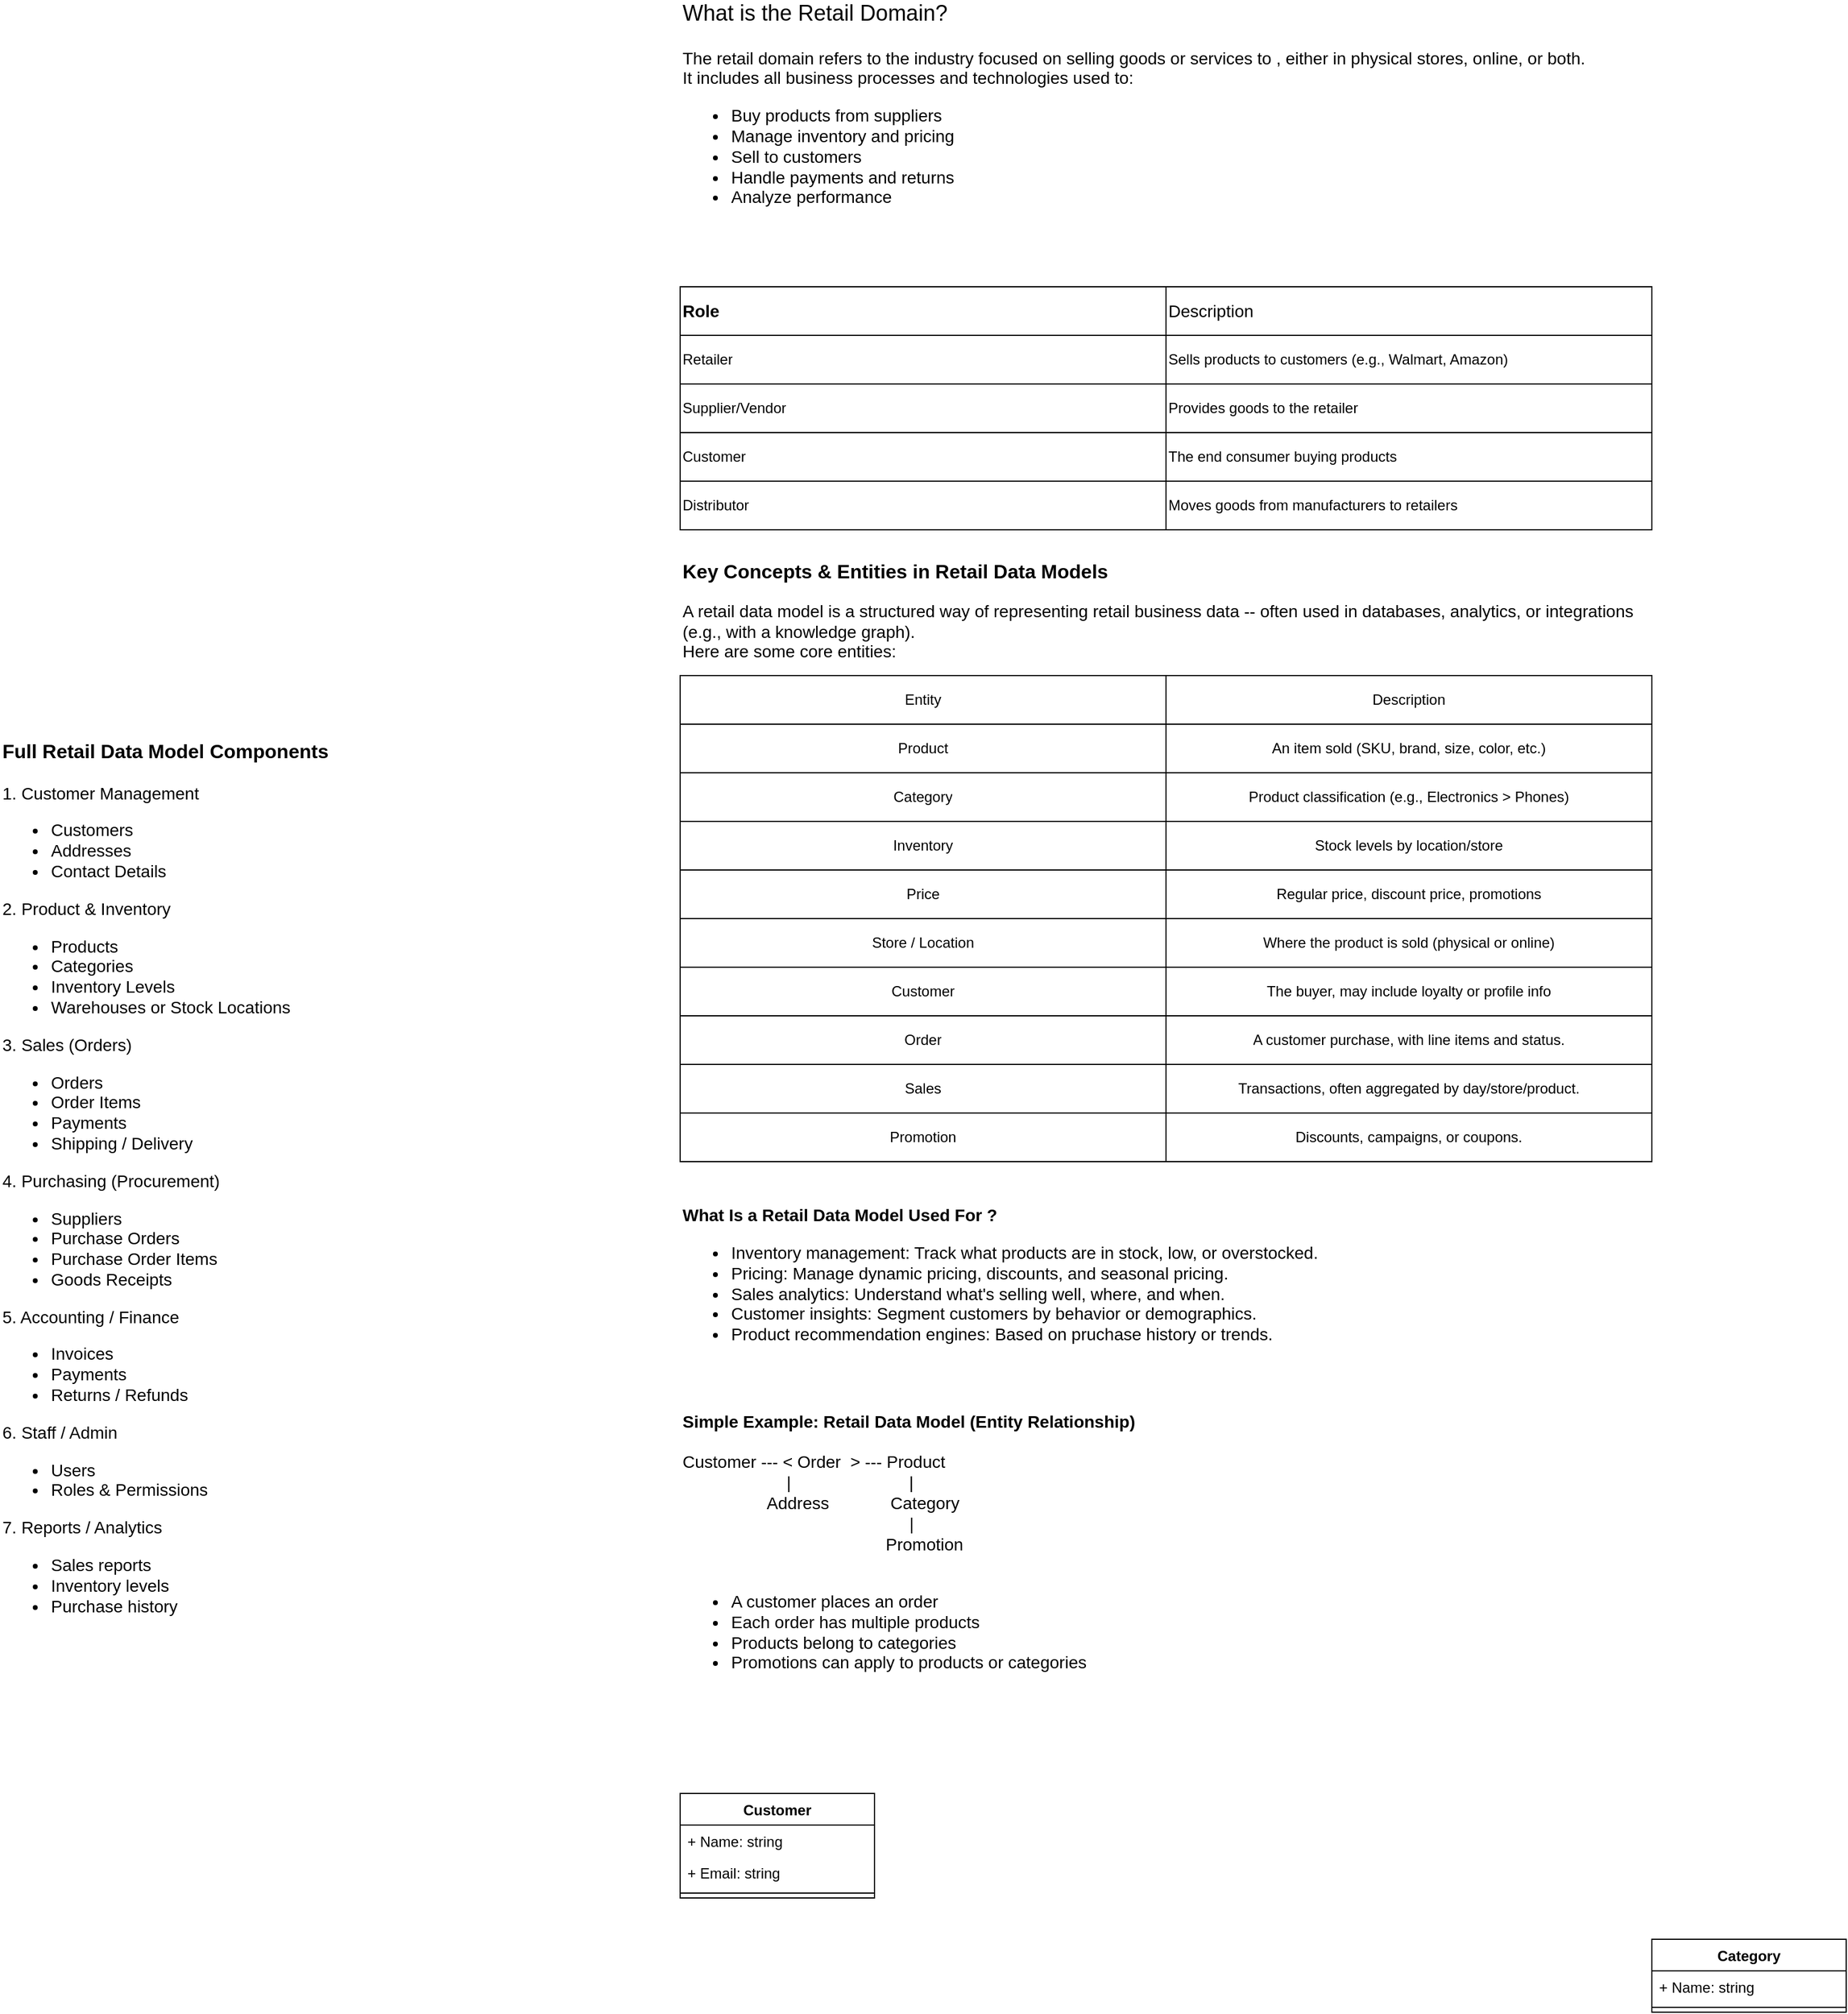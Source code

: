 <mxfile version="28.1.0">
  <diagram name="Page-1" id="uO3HSjiqAgcCygR0lLoJ">
    <mxGraphModel dx="2116" dy="844" grid="1" gridSize="10" guides="1" tooltips="1" connect="1" arrows="1" fold="1" page="1" pageScale="1" pageWidth="850" pageHeight="1100" math="0" shadow="0">
      <root>
        <mxCell id="0" />
        <mxCell id="1" parent="0" />
        <mxCell id="WBCkLrRlEnQxEytkG0Gb-1" value="&lt;div&gt;&lt;font style=&quot;font-size: 18px;&quot;&gt;What is the Retail Domain?&lt;/font&gt;&lt;br&gt;&lt;br&gt;&lt;/div&gt;&lt;div&gt;The retail domain refers to the industry focused on selling goods or services to , either in physical stores, online, or both.&lt;/div&gt;&lt;div&gt;It includes all business processes and technologies used to:&lt;/div&gt;&lt;div&gt;&lt;ul&gt;&lt;li&gt;Buy products from suppliers&lt;/li&gt;&lt;li&gt;Manage inventory and pricing &lt;br&gt;&lt;/li&gt;&lt;li&gt;Sell to customers&lt;/li&gt;&lt;li&gt;Handle payments and returns&lt;/li&gt;&lt;li&gt;Analyze performance&lt;/li&gt;&lt;/ul&gt;&lt;div&gt;&lt;br&gt;&lt;/div&gt;&lt;/div&gt;" style="text;html=1;align=left;verticalAlign=middle;whiteSpace=wrap;rounded=0;fontSize=14;" parent="1" vertex="1">
          <mxGeometry x="40" y="50" width="800" height="190" as="geometry" />
        </mxCell>
        <mxCell id="WBCkLrRlEnQxEytkG0Gb-2" value="" style="shape=table;startSize=0;container=1;collapsible=0;childLayout=tableLayout;" parent="1" vertex="1">
          <mxGeometry x="40" y="280" width="800" height="200" as="geometry" />
        </mxCell>
        <mxCell id="WBCkLrRlEnQxEytkG0Gb-3" value="" style="shape=tableRow;horizontal=0;startSize=0;swimlaneHead=0;swimlaneBody=0;strokeColor=inherit;top=0;left=0;bottom=0;right=0;collapsible=0;dropTarget=0;fillColor=none;points=[[0,0.5],[1,0.5]];portConstraint=eastwest;" parent="WBCkLrRlEnQxEytkG0Gb-2" vertex="1">
          <mxGeometry width="800" height="40" as="geometry" />
        </mxCell>
        <mxCell id="WBCkLrRlEnQxEytkG0Gb-4" value="&lt;div align=&quot;left&quot;&gt;&lt;font style=&quot;font-size: 14px;&quot;&gt;&lt;b&gt;Role&lt;/b&gt;&lt;/font&gt;&lt;/div&gt;" style="shape=partialRectangle;html=1;whiteSpace=wrap;connectable=0;strokeColor=inherit;overflow=hidden;fillColor=none;top=0;left=0;bottom=0;right=0;pointerEvents=1;align=left;" parent="WBCkLrRlEnQxEytkG0Gb-3" vertex="1">
          <mxGeometry width="400" height="40" as="geometry">
            <mxRectangle width="400" height="40" as="alternateBounds" />
          </mxGeometry>
        </mxCell>
        <mxCell id="WBCkLrRlEnQxEytkG0Gb-5" value="&lt;div align=&quot;left&quot;&gt;&lt;font style=&quot;font-size: 14px;&quot;&gt;Description&lt;/font&gt;&lt;/div&gt;" style="shape=partialRectangle;html=1;whiteSpace=wrap;connectable=0;strokeColor=inherit;overflow=hidden;fillColor=none;top=0;left=0;bottom=0;right=0;pointerEvents=1;align=left;" parent="WBCkLrRlEnQxEytkG0Gb-3" vertex="1">
          <mxGeometry x="400" width="400" height="40" as="geometry">
            <mxRectangle width="400" height="40" as="alternateBounds" />
          </mxGeometry>
        </mxCell>
        <mxCell id="WBCkLrRlEnQxEytkG0Gb-6" value="" style="shape=tableRow;horizontal=0;startSize=0;swimlaneHead=0;swimlaneBody=0;strokeColor=inherit;top=0;left=0;bottom=0;right=0;collapsible=0;dropTarget=0;fillColor=none;points=[[0,0.5],[1,0.5]];portConstraint=eastwest;" parent="WBCkLrRlEnQxEytkG0Gb-2" vertex="1">
          <mxGeometry y="40" width="800" height="40" as="geometry" />
        </mxCell>
        <mxCell id="WBCkLrRlEnQxEytkG0Gb-7" value="Retailer" style="shape=partialRectangle;html=1;whiteSpace=wrap;connectable=0;strokeColor=inherit;overflow=hidden;fillColor=none;top=0;left=0;bottom=0;right=0;pointerEvents=1;align=left;" parent="WBCkLrRlEnQxEytkG0Gb-6" vertex="1">
          <mxGeometry width="400" height="40" as="geometry">
            <mxRectangle width="400" height="40" as="alternateBounds" />
          </mxGeometry>
        </mxCell>
        <mxCell id="WBCkLrRlEnQxEytkG0Gb-8" value="Sells products to customers (e.g., Walmart, Amazon)" style="shape=partialRectangle;html=1;whiteSpace=wrap;connectable=0;strokeColor=inherit;overflow=hidden;fillColor=none;top=0;left=0;bottom=0;right=0;pointerEvents=1;align=left;" parent="WBCkLrRlEnQxEytkG0Gb-6" vertex="1">
          <mxGeometry x="400" width="400" height="40" as="geometry">
            <mxRectangle width="400" height="40" as="alternateBounds" />
          </mxGeometry>
        </mxCell>
        <mxCell id="WBCkLrRlEnQxEytkG0Gb-9" value="" style="shape=tableRow;horizontal=0;startSize=0;swimlaneHead=0;swimlaneBody=0;strokeColor=inherit;top=0;left=0;bottom=0;right=0;collapsible=0;dropTarget=0;fillColor=none;points=[[0,0.5],[1,0.5]];portConstraint=eastwest;" parent="WBCkLrRlEnQxEytkG0Gb-2" vertex="1">
          <mxGeometry y="80" width="800" height="40" as="geometry" />
        </mxCell>
        <mxCell id="WBCkLrRlEnQxEytkG0Gb-10" value="Supplier/Vendor" style="shape=partialRectangle;html=1;whiteSpace=wrap;connectable=0;strokeColor=inherit;overflow=hidden;fillColor=none;top=0;left=0;bottom=0;right=0;pointerEvents=1;align=left;" parent="WBCkLrRlEnQxEytkG0Gb-9" vertex="1">
          <mxGeometry width="400" height="40" as="geometry">
            <mxRectangle width="400" height="40" as="alternateBounds" />
          </mxGeometry>
        </mxCell>
        <mxCell id="WBCkLrRlEnQxEytkG0Gb-11" value="Provides goods to the retailer" style="shape=partialRectangle;html=1;whiteSpace=wrap;connectable=0;strokeColor=inherit;overflow=hidden;fillColor=none;top=0;left=0;bottom=0;right=0;pointerEvents=1;align=left;" parent="WBCkLrRlEnQxEytkG0Gb-9" vertex="1">
          <mxGeometry x="400" width="400" height="40" as="geometry">
            <mxRectangle width="400" height="40" as="alternateBounds" />
          </mxGeometry>
        </mxCell>
        <mxCell id="WBCkLrRlEnQxEytkG0Gb-12" value="" style="shape=tableRow;horizontal=0;startSize=0;swimlaneHead=0;swimlaneBody=0;strokeColor=inherit;top=0;left=0;bottom=0;right=0;collapsible=0;dropTarget=0;fillColor=none;points=[[0,0.5],[1,0.5]];portConstraint=eastwest;" parent="WBCkLrRlEnQxEytkG0Gb-2" vertex="1">
          <mxGeometry y="120" width="800" height="40" as="geometry" />
        </mxCell>
        <mxCell id="WBCkLrRlEnQxEytkG0Gb-13" value="Customer" style="shape=partialRectangle;html=1;whiteSpace=wrap;connectable=0;strokeColor=inherit;overflow=hidden;fillColor=none;top=0;left=0;bottom=0;right=0;pointerEvents=1;align=left;" parent="WBCkLrRlEnQxEytkG0Gb-12" vertex="1">
          <mxGeometry width="400" height="40" as="geometry">
            <mxRectangle width="400" height="40" as="alternateBounds" />
          </mxGeometry>
        </mxCell>
        <mxCell id="WBCkLrRlEnQxEytkG0Gb-14" value="The end consumer buying products" style="shape=partialRectangle;html=1;whiteSpace=wrap;connectable=0;strokeColor=inherit;overflow=hidden;fillColor=none;top=0;left=0;bottom=0;right=0;pointerEvents=1;align=left;" parent="WBCkLrRlEnQxEytkG0Gb-12" vertex="1">
          <mxGeometry x="400" width="400" height="40" as="geometry">
            <mxRectangle width="400" height="40" as="alternateBounds" />
          </mxGeometry>
        </mxCell>
        <mxCell id="WBCkLrRlEnQxEytkG0Gb-15" value="" style="shape=tableRow;horizontal=0;startSize=0;swimlaneHead=0;swimlaneBody=0;strokeColor=inherit;top=0;left=0;bottom=0;right=0;collapsible=0;dropTarget=0;fillColor=none;points=[[0,0.5],[1,0.5]];portConstraint=eastwest;" parent="WBCkLrRlEnQxEytkG0Gb-2" vertex="1">
          <mxGeometry y="160" width="800" height="40" as="geometry" />
        </mxCell>
        <mxCell id="WBCkLrRlEnQxEytkG0Gb-16" value="Distributor" style="shape=partialRectangle;html=1;whiteSpace=wrap;connectable=0;strokeColor=inherit;overflow=hidden;fillColor=none;top=0;left=0;bottom=0;right=0;pointerEvents=1;align=left;" parent="WBCkLrRlEnQxEytkG0Gb-15" vertex="1">
          <mxGeometry width="400" height="40" as="geometry">
            <mxRectangle width="400" height="40" as="alternateBounds" />
          </mxGeometry>
        </mxCell>
        <mxCell id="WBCkLrRlEnQxEytkG0Gb-17" value="Moves goods from manufacturers to retailers" style="shape=partialRectangle;html=1;whiteSpace=wrap;connectable=0;strokeColor=inherit;overflow=hidden;fillColor=none;top=0;left=0;bottom=0;right=0;pointerEvents=1;align=left;" parent="WBCkLrRlEnQxEytkG0Gb-15" vertex="1">
          <mxGeometry x="400" width="400" height="40" as="geometry">
            <mxRectangle width="400" height="40" as="alternateBounds" />
          </mxGeometry>
        </mxCell>
        <mxCell id="WBCkLrRlEnQxEytkG0Gb-19" value="&lt;div align=&quot;left&quot;&gt;&lt;b&gt;&lt;font style=&quot;font-size: 16px;&quot;&gt;Key Concepts &amp;amp; Entities in Retail Data Models&lt;/font&gt;&lt;br&gt;&lt;br&gt;&lt;/b&gt;&lt;/div&gt;&lt;div align=&quot;left&quot;&gt;&lt;font style=&quot;font-size: 14px;&quot;&gt;A retail data model is a structured way of representing retail business data -- often used in databases, analytics, or integrations (e.g., with a knowledge graph).&lt;/font&gt;&lt;/div&gt;&lt;div align=&quot;left&quot;&gt;&lt;font style=&quot;font-size: 14px;&quot;&gt;Here are some core entities:&lt;/font&gt;&lt;/div&gt;&lt;div align=&quot;left&quot;&gt;&lt;font style=&quot;font-size: 14px;&quot;&gt;&lt;br&gt;&lt;/font&gt;&lt;/div&gt;" style="text;html=1;align=left;verticalAlign=middle;whiteSpace=wrap;rounded=0;" parent="1" vertex="1">
          <mxGeometry x="40" y="500" width="800" height="110" as="geometry" />
        </mxCell>
        <mxCell id="WBCkLrRlEnQxEytkG0Gb-20" value="" style="shape=table;startSize=0;container=1;collapsible=0;childLayout=tableLayout;" parent="1" vertex="1">
          <mxGeometry x="40" y="600" width="800" height="400" as="geometry" />
        </mxCell>
        <mxCell id="WBCkLrRlEnQxEytkG0Gb-21" value="" style="shape=tableRow;horizontal=0;startSize=0;swimlaneHead=0;swimlaneBody=0;strokeColor=inherit;top=0;left=0;bottom=0;right=0;collapsible=0;dropTarget=0;fillColor=none;points=[[0,0.5],[1,0.5]];portConstraint=eastwest;" parent="WBCkLrRlEnQxEytkG0Gb-20" vertex="1">
          <mxGeometry width="800" height="40" as="geometry" />
        </mxCell>
        <mxCell id="WBCkLrRlEnQxEytkG0Gb-22" value="Entity" style="shape=partialRectangle;html=1;whiteSpace=wrap;connectable=0;strokeColor=inherit;overflow=hidden;fillColor=none;top=0;left=0;bottom=0;right=0;pointerEvents=1;" parent="WBCkLrRlEnQxEytkG0Gb-21" vertex="1">
          <mxGeometry width="400" height="40" as="geometry">
            <mxRectangle width="400" height="40" as="alternateBounds" />
          </mxGeometry>
        </mxCell>
        <mxCell id="WBCkLrRlEnQxEytkG0Gb-23" value="Description" style="shape=partialRectangle;html=1;whiteSpace=wrap;connectable=0;strokeColor=inherit;overflow=hidden;fillColor=none;top=0;left=0;bottom=0;right=0;pointerEvents=1;" parent="WBCkLrRlEnQxEytkG0Gb-21" vertex="1">
          <mxGeometry x="400" width="400" height="40" as="geometry">
            <mxRectangle width="400" height="40" as="alternateBounds" />
          </mxGeometry>
        </mxCell>
        <mxCell id="WBCkLrRlEnQxEytkG0Gb-24" value="" style="shape=tableRow;horizontal=0;startSize=0;swimlaneHead=0;swimlaneBody=0;strokeColor=inherit;top=0;left=0;bottom=0;right=0;collapsible=0;dropTarget=0;fillColor=none;points=[[0,0.5],[1,0.5]];portConstraint=eastwest;" parent="WBCkLrRlEnQxEytkG0Gb-20" vertex="1">
          <mxGeometry y="40" width="800" height="40" as="geometry" />
        </mxCell>
        <mxCell id="WBCkLrRlEnQxEytkG0Gb-25" value="Product" style="shape=partialRectangle;html=1;whiteSpace=wrap;connectable=0;strokeColor=inherit;overflow=hidden;fillColor=none;top=0;left=0;bottom=0;right=0;pointerEvents=1;" parent="WBCkLrRlEnQxEytkG0Gb-24" vertex="1">
          <mxGeometry width="400" height="40" as="geometry">
            <mxRectangle width="400" height="40" as="alternateBounds" />
          </mxGeometry>
        </mxCell>
        <mxCell id="WBCkLrRlEnQxEytkG0Gb-26" value="An item sold (SKU, brand, size, color, etc.)" style="shape=partialRectangle;html=1;whiteSpace=wrap;connectable=0;strokeColor=inherit;overflow=hidden;fillColor=none;top=0;left=0;bottom=0;right=0;pointerEvents=1;" parent="WBCkLrRlEnQxEytkG0Gb-24" vertex="1">
          <mxGeometry x="400" width="400" height="40" as="geometry">
            <mxRectangle width="400" height="40" as="alternateBounds" />
          </mxGeometry>
        </mxCell>
        <mxCell id="WBCkLrRlEnQxEytkG0Gb-27" value="" style="shape=tableRow;horizontal=0;startSize=0;swimlaneHead=0;swimlaneBody=0;strokeColor=inherit;top=0;left=0;bottom=0;right=0;collapsible=0;dropTarget=0;fillColor=none;points=[[0,0.5],[1,0.5]];portConstraint=eastwest;" parent="WBCkLrRlEnQxEytkG0Gb-20" vertex="1">
          <mxGeometry y="80" width="800" height="40" as="geometry" />
        </mxCell>
        <mxCell id="WBCkLrRlEnQxEytkG0Gb-28" value="Category" style="shape=partialRectangle;html=1;whiteSpace=wrap;connectable=0;strokeColor=inherit;overflow=hidden;fillColor=none;top=0;left=0;bottom=0;right=0;pointerEvents=1;" parent="WBCkLrRlEnQxEytkG0Gb-27" vertex="1">
          <mxGeometry width="400" height="40" as="geometry">
            <mxRectangle width="400" height="40" as="alternateBounds" />
          </mxGeometry>
        </mxCell>
        <mxCell id="WBCkLrRlEnQxEytkG0Gb-29" value="Product classification (e.g., Electronics &amp;gt; Phones)" style="shape=partialRectangle;html=1;whiteSpace=wrap;connectable=0;strokeColor=inherit;overflow=hidden;fillColor=none;top=0;left=0;bottom=0;right=0;pointerEvents=1;" parent="WBCkLrRlEnQxEytkG0Gb-27" vertex="1">
          <mxGeometry x="400" width="400" height="40" as="geometry">
            <mxRectangle width="400" height="40" as="alternateBounds" />
          </mxGeometry>
        </mxCell>
        <mxCell id="WBCkLrRlEnQxEytkG0Gb-30" value="" style="shape=tableRow;horizontal=0;startSize=0;swimlaneHead=0;swimlaneBody=0;strokeColor=inherit;top=0;left=0;bottom=0;right=0;collapsible=0;dropTarget=0;fillColor=none;points=[[0,0.5],[1,0.5]];portConstraint=eastwest;" parent="WBCkLrRlEnQxEytkG0Gb-20" vertex="1">
          <mxGeometry y="120" width="800" height="40" as="geometry" />
        </mxCell>
        <mxCell id="WBCkLrRlEnQxEytkG0Gb-31" value="Inventory" style="shape=partialRectangle;html=1;whiteSpace=wrap;connectable=0;strokeColor=inherit;overflow=hidden;fillColor=none;top=0;left=0;bottom=0;right=0;pointerEvents=1;" parent="WBCkLrRlEnQxEytkG0Gb-30" vertex="1">
          <mxGeometry width="400" height="40" as="geometry">
            <mxRectangle width="400" height="40" as="alternateBounds" />
          </mxGeometry>
        </mxCell>
        <mxCell id="WBCkLrRlEnQxEytkG0Gb-32" value="Stock levels by location/store" style="shape=partialRectangle;html=1;whiteSpace=wrap;connectable=0;strokeColor=inherit;overflow=hidden;fillColor=none;top=0;left=0;bottom=0;right=0;pointerEvents=1;" parent="WBCkLrRlEnQxEytkG0Gb-30" vertex="1">
          <mxGeometry x="400" width="400" height="40" as="geometry">
            <mxRectangle width="400" height="40" as="alternateBounds" />
          </mxGeometry>
        </mxCell>
        <mxCell id="WBCkLrRlEnQxEytkG0Gb-33" value="" style="shape=tableRow;horizontal=0;startSize=0;swimlaneHead=0;swimlaneBody=0;strokeColor=inherit;top=0;left=0;bottom=0;right=0;collapsible=0;dropTarget=0;fillColor=none;points=[[0,0.5],[1,0.5]];portConstraint=eastwest;" parent="WBCkLrRlEnQxEytkG0Gb-20" vertex="1">
          <mxGeometry y="160" width="800" height="40" as="geometry" />
        </mxCell>
        <mxCell id="WBCkLrRlEnQxEytkG0Gb-34" value="Price" style="shape=partialRectangle;html=1;whiteSpace=wrap;connectable=0;strokeColor=inherit;overflow=hidden;fillColor=none;top=0;left=0;bottom=0;right=0;pointerEvents=1;" parent="WBCkLrRlEnQxEytkG0Gb-33" vertex="1">
          <mxGeometry width="400" height="40" as="geometry">
            <mxRectangle width="400" height="40" as="alternateBounds" />
          </mxGeometry>
        </mxCell>
        <mxCell id="WBCkLrRlEnQxEytkG0Gb-35" value="Regular price, discount price, promotions" style="shape=partialRectangle;html=1;whiteSpace=wrap;connectable=0;strokeColor=inherit;overflow=hidden;fillColor=none;top=0;left=0;bottom=0;right=0;pointerEvents=1;" parent="WBCkLrRlEnQxEytkG0Gb-33" vertex="1">
          <mxGeometry x="400" width="400" height="40" as="geometry">
            <mxRectangle width="400" height="40" as="alternateBounds" />
          </mxGeometry>
        </mxCell>
        <mxCell id="WBCkLrRlEnQxEytkG0Gb-36" value="" style="shape=tableRow;horizontal=0;startSize=0;swimlaneHead=0;swimlaneBody=0;strokeColor=inherit;top=0;left=0;bottom=0;right=0;collapsible=0;dropTarget=0;fillColor=none;points=[[0,0.5],[1,0.5]];portConstraint=eastwest;" parent="WBCkLrRlEnQxEytkG0Gb-20" vertex="1">
          <mxGeometry y="200" width="800" height="40" as="geometry" />
        </mxCell>
        <mxCell id="WBCkLrRlEnQxEytkG0Gb-37" value="Store / Location" style="shape=partialRectangle;html=1;whiteSpace=wrap;connectable=0;strokeColor=inherit;overflow=hidden;fillColor=none;top=0;left=0;bottom=0;right=0;pointerEvents=1;" parent="WBCkLrRlEnQxEytkG0Gb-36" vertex="1">
          <mxGeometry width="400" height="40" as="geometry">
            <mxRectangle width="400" height="40" as="alternateBounds" />
          </mxGeometry>
        </mxCell>
        <mxCell id="WBCkLrRlEnQxEytkG0Gb-38" value="Where the product is sold (physical or online)" style="shape=partialRectangle;html=1;whiteSpace=wrap;connectable=0;strokeColor=inherit;overflow=hidden;fillColor=none;top=0;left=0;bottom=0;right=0;pointerEvents=1;" parent="WBCkLrRlEnQxEytkG0Gb-36" vertex="1">
          <mxGeometry x="400" width="400" height="40" as="geometry">
            <mxRectangle width="400" height="40" as="alternateBounds" />
          </mxGeometry>
        </mxCell>
        <mxCell id="WBCkLrRlEnQxEytkG0Gb-39" value="" style="shape=tableRow;horizontal=0;startSize=0;swimlaneHead=0;swimlaneBody=0;strokeColor=inherit;top=0;left=0;bottom=0;right=0;collapsible=0;dropTarget=0;fillColor=none;points=[[0,0.5],[1,0.5]];portConstraint=eastwest;" parent="WBCkLrRlEnQxEytkG0Gb-20" vertex="1">
          <mxGeometry y="240" width="800" height="40" as="geometry" />
        </mxCell>
        <mxCell id="WBCkLrRlEnQxEytkG0Gb-40" value="Customer" style="shape=partialRectangle;html=1;whiteSpace=wrap;connectable=0;strokeColor=inherit;overflow=hidden;fillColor=none;top=0;left=0;bottom=0;right=0;pointerEvents=1;" parent="WBCkLrRlEnQxEytkG0Gb-39" vertex="1">
          <mxGeometry width="400" height="40" as="geometry">
            <mxRectangle width="400" height="40" as="alternateBounds" />
          </mxGeometry>
        </mxCell>
        <mxCell id="WBCkLrRlEnQxEytkG0Gb-41" value="The buyer, may include loyalty or profile info" style="shape=partialRectangle;html=1;whiteSpace=wrap;connectable=0;strokeColor=inherit;overflow=hidden;fillColor=none;top=0;left=0;bottom=0;right=0;pointerEvents=1;" parent="WBCkLrRlEnQxEytkG0Gb-39" vertex="1">
          <mxGeometry x="400" width="400" height="40" as="geometry">
            <mxRectangle width="400" height="40" as="alternateBounds" />
          </mxGeometry>
        </mxCell>
        <mxCell id="WBCkLrRlEnQxEytkG0Gb-42" value="" style="shape=tableRow;horizontal=0;startSize=0;swimlaneHead=0;swimlaneBody=0;strokeColor=inherit;top=0;left=0;bottom=0;right=0;collapsible=0;dropTarget=0;fillColor=none;points=[[0,0.5],[1,0.5]];portConstraint=eastwest;" parent="WBCkLrRlEnQxEytkG0Gb-20" vertex="1">
          <mxGeometry y="280" width="800" height="40" as="geometry" />
        </mxCell>
        <mxCell id="WBCkLrRlEnQxEytkG0Gb-43" value="Order" style="shape=partialRectangle;html=1;whiteSpace=wrap;connectable=0;strokeColor=inherit;overflow=hidden;fillColor=none;top=0;left=0;bottom=0;right=0;pointerEvents=1;" parent="WBCkLrRlEnQxEytkG0Gb-42" vertex="1">
          <mxGeometry width="400" height="40" as="geometry">
            <mxRectangle width="400" height="40" as="alternateBounds" />
          </mxGeometry>
        </mxCell>
        <mxCell id="WBCkLrRlEnQxEytkG0Gb-44" value="A customer purchase, with line items and status." style="shape=partialRectangle;html=1;whiteSpace=wrap;connectable=0;strokeColor=inherit;overflow=hidden;fillColor=none;top=0;left=0;bottom=0;right=0;pointerEvents=1;" parent="WBCkLrRlEnQxEytkG0Gb-42" vertex="1">
          <mxGeometry x="400" width="400" height="40" as="geometry">
            <mxRectangle width="400" height="40" as="alternateBounds" />
          </mxGeometry>
        </mxCell>
        <mxCell id="WBCkLrRlEnQxEytkG0Gb-45" value="" style="shape=tableRow;horizontal=0;startSize=0;swimlaneHead=0;swimlaneBody=0;strokeColor=inherit;top=0;left=0;bottom=0;right=0;collapsible=0;dropTarget=0;fillColor=none;points=[[0,0.5],[1,0.5]];portConstraint=eastwest;" parent="WBCkLrRlEnQxEytkG0Gb-20" vertex="1">
          <mxGeometry y="320" width="800" height="40" as="geometry" />
        </mxCell>
        <mxCell id="WBCkLrRlEnQxEytkG0Gb-46" value="Sales" style="shape=partialRectangle;html=1;whiteSpace=wrap;connectable=0;strokeColor=inherit;overflow=hidden;fillColor=none;top=0;left=0;bottom=0;right=0;pointerEvents=1;" parent="WBCkLrRlEnQxEytkG0Gb-45" vertex="1">
          <mxGeometry width="400" height="40" as="geometry">
            <mxRectangle width="400" height="40" as="alternateBounds" />
          </mxGeometry>
        </mxCell>
        <mxCell id="WBCkLrRlEnQxEytkG0Gb-47" value="Transactions, often aggregated by day/store/product." style="shape=partialRectangle;html=1;whiteSpace=wrap;connectable=0;strokeColor=inherit;overflow=hidden;fillColor=none;top=0;left=0;bottom=0;right=0;pointerEvents=1;" parent="WBCkLrRlEnQxEytkG0Gb-45" vertex="1">
          <mxGeometry x="400" width="400" height="40" as="geometry">
            <mxRectangle width="400" height="40" as="alternateBounds" />
          </mxGeometry>
        </mxCell>
        <mxCell id="WBCkLrRlEnQxEytkG0Gb-48" value="" style="shape=tableRow;horizontal=0;startSize=0;swimlaneHead=0;swimlaneBody=0;strokeColor=inherit;top=0;left=0;bottom=0;right=0;collapsible=0;dropTarget=0;fillColor=none;points=[[0,0.5],[1,0.5]];portConstraint=eastwest;" parent="WBCkLrRlEnQxEytkG0Gb-20" vertex="1">
          <mxGeometry y="360" width="800" height="40" as="geometry" />
        </mxCell>
        <mxCell id="WBCkLrRlEnQxEytkG0Gb-49" value="Promotion" style="shape=partialRectangle;html=1;whiteSpace=wrap;connectable=0;strokeColor=inherit;overflow=hidden;fillColor=none;top=0;left=0;bottom=0;right=0;pointerEvents=1;" parent="WBCkLrRlEnQxEytkG0Gb-48" vertex="1">
          <mxGeometry width="400" height="40" as="geometry">
            <mxRectangle width="400" height="40" as="alternateBounds" />
          </mxGeometry>
        </mxCell>
        <mxCell id="WBCkLrRlEnQxEytkG0Gb-50" value="Discounts, campaigns, or coupons." style="shape=partialRectangle;html=1;whiteSpace=wrap;connectable=0;strokeColor=inherit;overflow=hidden;fillColor=none;top=0;left=0;bottom=0;right=0;pointerEvents=1;" parent="WBCkLrRlEnQxEytkG0Gb-48" vertex="1">
          <mxGeometry x="400" width="400" height="40" as="geometry">
            <mxRectangle width="400" height="40" as="alternateBounds" />
          </mxGeometry>
        </mxCell>
        <mxCell id="WBCkLrRlEnQxEytkG0Gb-51" value="&lt;div&gt;&lt;b&gt;What Is a Retail Data Model Used For ?&lt;/b&gt;&lt;/div&gt;&lt;div&gt;&lt;ul&gt;&lt;li&gt;Inventory management: Track what products are in stock, low, or overstocked.&lt;/li&gt;&lt;li&gt;Pricing: Manage dynamic pricing, discounts, and seasonal pricing.&lt;/li&gt;&lt;li&gt;Sales analytics: Understand what&#39;s selling well, where, and when.&lt;/li&gt;&lt;li&gt;Customer insights: Segment customers by behavior or demographics.&lt;/li&gt;&lt;li&gt;Product recommendation engines: Based on pruchase history or trends.&lt;br&gt;&lt;/li&gt;&lt;/ul&gt;&lt;/div&gt;" style="text;html=1;align=left;verticalAlign=middle;whiteSpace=wrap;rounded=0;fontSize=14;" parent="1" vertex="1">
          <mxGeometry x="40" y="1040" width="800" height="120" as="geometry" />
        </mxCell>
        <mxCell id="WBCkLrRlEnQxEytkG0Gb-52" value="&lt;div&gt;&lt;b&gt;Simple Example: Retail Data Model (Entity Relationship)&lt;/b&gt;&lt;/div&gt;&lt;div&gt;&lt;br&gt;&lt;/div&gt;&lt;div&gt;Customer --- &amp;lt; Order&amp;nbsp; &amp;gt; --- Product &lt;br&gt;&lt;/div&gt;&lt;div&gt;&amp;nbsp;&amp;nbsp;&amp;nbsp;&amp;nbsp;&amp;nbsp;&amp;nbsp;&amp;nbsp;&amp;nbsp;&amp;nbsp;&amp;nbsp;&amp;nbsp;&amp;nbsp;&amp;nbsp;&amp;nbsp;&amp;nbsp;&amp;nbsp;&amp;nbsp;&amp;nbsp;&amp;nbsp;&amp;nbsp;&amp;nbsp; |&amp;nbsp;&amp;nbsp;&amp;nbsp;&amp;nbsp;&amp;nbsp;&amp;nbsp;&amp;nbsp;&amp;nbsp;&amp;nbsp;&amp;nbsp;&amp;nbsp;&amp;nbsp;&amp;nbsp;&amp;nbsp;&amp;nbsp;&amp;nbsp;&amp;nbsp;&amp;nbsp;&amp;nbsp;&amp;nbsp;&amp;nbsp;&amp;nbsp;&amp;nbsp;&amp;nbsp; |&lt;/div&gt;&lt;div&gt;&amp;nbsp;&amp;nbsp;&amp;nbsp;&amp;nbsp;&amp;nbsp;&amp;nbsp;&amp;nbsp;&amp;nbsp;&amp;nbsp;&amp;nbsp;&amp;nbsp;&amp;nbsp;&amp;nbsp;&amp;nbsp;&amp;nbsp;&amp;nbsp;&amp;nbsp; Address&amp;nbsp;&amp;nbsp;&amp;nbsp;&amp;nbsp;&amp;nbsp;&amp;nbsp;&amp;nbsp;&amp;nbsp;&amp;nbsp;&amp;nbsp;&amp;nbsp;&amp;nbsp; Category&lt;br&gt;&amp;nbsp;&amp;nbsp;&amp;nbsp;&amp;nbsp;&amp;nbsp;&amp;nbsp;&amp;nbsp;&amp;nbsp;&amp;nbsp;&amp;nbsp;&amp;nbsp;&amp;nbsp;&amp;nbsp;&amp;nbsp;&amp;nbsp;&amp;nbsp;&amp;nbsp;&amp;nbsp;&amp;nbsp;&amp;nbsp;&amp;nbsp;&amp;nbsp;&amp;nbsp;&amp;nbsp;&amp;nbsp;&amp;nbsp;&amp;nbsp;&amp;nbsp;&amp;nbsp;&amp;nbsp;&amp;nbsp;&amp;nbsp;&amp;nbsp;&amp;nbsp;&amp;nbsp;&amp;nbsp;&amp;nbsp;&amp;nbsp;&amp;nbsp;&amp;nbsp;&amp;nbsp;&amp;nbsp;&amp;nbsp;&amp;nbsp;&amp;nbsp;&amp;nbsp;&amp;nbsp; |&lt;/div&gt;&lt;div&gt;&amp;nbsp;&amp;nbsp;&amp;nbsp;&amp;nbsp;&amp;nbsp;&amp;nbsp;&amp;nbsp;&amp;nbsp;&amp;nbsp;&amp;nbsp;&amp;nbsp;&amp;nbsp;&amp;nbsp;&amp;nbsp;&amp;nbsp;&amp;nbsp;&amp;nbsp;&amp;nbsp;&amp;nbsp;&amp;nbsp;&amp;nbsp;&amp;nbsp;&amp;nbsp;&amp;nbsp;&amp;nbsp;&amp;nbsp;&amp;nbsp;&amp;nbsp;&amp;nbsp;&amp;nbsp;&amp;nbsp;&amp;nbsp;&amp;nbsp;&amp;nbsp;&amp;nbsp;&amp;nbsp;&amp;nbsp;&amp;nbsp;&amp;nbsp;&amp;nbsp;&amp;nbsp;&amp;nbsp; Promotion&lt;/div&gt;&lt;div&gt;&lt;br&gt;&lt;/div&gt;&lt;div&gt;&lt;ul&gt;&lt;li&gt;A customer places an order&lt;/li&gt;&lt;li&gt;Each order has multiple products&lt;/li&gt;&lt;li&gt;Products belong to categories&lt;/li&gt;&lt;li&gt;Promotions can apply to products or categories&lt;br&gt;&lt;/li&gt;&lt;/ul&gt;&lt;/div&gt;" style="text;html=1;align=left;verticalAlign=middle;whiteSpace=wrap;rounded=0;fontSize=14;" parent="1" vertex="1">
          <mxGeometry x="40" y="1200" width="790" height="240" as="geometry" />
        </mxCell>
        <mxCell id="i7XMFBIdNLqyE7T31VC0-1" value="Category" style="swimlane;fontStyle=1;align=center;verticalAlign=top;childLayout=stackLayout;horizontal=1;startSize=26;horizontalStack=0;resizeParent=1;resizeParentMax=0;resizeLast=0;collapsible=1;marginBottom=0;whiteSpace=wrap;html=1;" vertex="1" parent="1">
          <mxGeometry x="840" y="1640" width="160" height="60" as="geometry" />
        </mxCell>
        <mxCell id="i7XMFBIdNLqyE7T31VC0-2" value="+ Name: string" style="text;strokeColor=none;fillColor=none;align=left;verticalAlign=top;spacingLeft=4;spacingRight=4;overflow=hidden;rotatable=0;points=[[0,0.5],[1,0.5]];portConstraint=eastwest;whiteSpace=wrap;html=1;" vertex="1" parent="i7XMFBIdNLqyE7T31VC0-1">
          <mxGeometry y="26" width="160" height="26" as="geometry" />
        </mxCell>
        <mxCell id="i7XMFBIdNLqyE7T31VC0-3" value="" style="line;strokeWidth=1;fillColor=none;align=left;verticalAlign=middle;spacingTop=-1;spacingLeft=3;spacingRight=3;rotatable=0;labelPosition=right;points=[];portConstraint=eastwest;strokeColor=inherit;" vertex="1" parent="i7XMFBIdNLqyE7T31VC0-1">
          <mxGeometry y="52" width="160" height="8" as="geometry" />
        </mxCell>
        <mxCell id="i7XMFBIdNLqyE7T31VC0-5" value="Customer" style="swimlane;fontStyle=1;align=center;verticalAlign=top;childLayout=stackLayout;horizontal=1;startSize=26;horizontalStack=0;resizeParent=1;resizeParentMax=0;resizeLast=0;collapsible=1;marginBottom=0;whiteSpace=wrap;html=1;" vertex="1" parent="1">
          <mxGeometry x="40" y="1520" width="160" height="86" as="geometry" />
        </mxCell>
        <mxCell id="i7XMFBIdNLqyE7T31VC0-9" value="+ Name: string" style="text;strokeColor=none;fillColor=none;align=left;verticalAlign=top;spacingLeft=4;spacingRight=4;overflow=hidden;rotatable=0;points=[[0,0.5],[1,0.5]];portConstraint=eastwest;whiteSpace=wrap;html=1;" vertex="1" parent="i7XMFBIdNLqyE7T31VC0-5">
          <mxGeometry y="26" width="160" height="26" as="geometry" />
        </mxCell>
        <mxCell id="i7XMFBIdNLqyE7T31VC0-6" value="+ Email: string" style="text;strokeColor=none;fillColor=none;align=left;verticalAlign=top;spacingLeft=4;spacingRight=4;overflow=hidden;rotatable=0;points=[[0,0.5],[1,0.5]];portConstraint=eastwest;whiteSpace=wrap;html=1;" vertex="1" parent="i7XMFBIdNLqyE7T31VC0-5">
          <mxGeometry y="52" width="160" height="26" as="geometry" />
        </mxCell>
        <mxCell id="i7XMFBIdNLqyE7T31VC0-7" value="" style="line;strokeWidth=1;fillColor=none;align=left;verticalAlign=middle;spacingTop=-1;spacingLeft=3;spacingRight=3;rotatable=0;labelPosition=right;points=[];portConstraint=eastwest;strokeColor=inherit;" vertex="1" parent="i7XMFBIdNLqyE7T31VC0-5">
          <mxGeometry y="78" width="160" height="8" as="geometry" />
        </mxCell>
        <mxCell id="i7XMFBIdNLqyE7T31VC0-10" value="&lt;div&gt;&lt;b&gt;&lt;font style=&quot;font-size: 16px;&quot;&gt;Full Retail Data Model Components&lt;/font&gt;&lt;/b&gt;&lt;/div&gt;&lt;div&gt;&lt;br&gt;&lt;/div&gt;&lt;div&gt;1. Customer Management&lt;/div&gt;&lt;div&gt;&lt;ul&gt;&lt;li&gt; Customers&lt;/li&gt;&lt;li&gt;Addresses&lt;/li&gt;&lt;li&gt;Contact Details&lt;/li&gt;&lt;/ul&gt;&lt;div&gt;2. Product &amp;amp; Inventory&lt;/div&gt;&lt;div&gt;&lt;ul&gt;&lt;li&gt;Products &lt;br&gt;&lt;/li&gt;&lt;li&gt;Categories &lt;br&gt;&lt;/li&gt;&lt;li&gt;Inventory Levels&lt;/li&gt;&lt;li&gt;Warehouses or Stock Locations&lt;/li&gt;&lt;/ul&gt;&lt;div&gt;3. Sales (Orders)&lt;/div&gt;&lt;div&gt;&lt;ul&gt;&lt;li&gt;Orders &lt;br&gt;&lt;/li&gt;&lt;li&gt;Order Items &lt;br&gt;&lt;/li&gt;&lt;li&gt;Payments&lt;/li&gt;&lt;li&gt;Shipping / Delivery&lt;/li&gt;&lt;/ul&gt;&lt;div&gt;4. Purchasing (Procurement)&lt;/div&gt;&lt;div&gt;&lt;ul&gt;&lt;li&gt;Suppliers &lt;br&gt;&lt;/li&gt;&lt;li&gt;Purchase Orders &lt;br&gt;&lt;/li&gt;&lt;li&gt;Purchase Order Items&lt;/li&gt;&lt;li&gt;Goods Receipts &lt;br&gt;&lt;/li&gt;&lt;/ul&gt;&lt;div&gt;5. Accounting / Finance &lt;br&gt;&lt;/div&gt;&lt;div&gt;&lt;ul&gt;&lt;li&gt;Invoices &lt;br&gt;&lt;/li&gt;&lt;li&gt;Payments&lt;/li&gt;&lt;li&gt;Returns / Refunds&lt;/li&gt;&lt;/ul&gt;&lt;div&gt;6. Staff / Admin&lt;/div&gt;&lt;div&gt;&lt;ul&gt;&lt;li&gt;Users &lt;br&gt;&lt;/li&gt;&lt;li&gt;Roles &amp;amp; Permissions&lt;/li&gt;&lt;/ul&gt;&lt;div&gt;7. Reports / Analytics&lt;/div&gt;&lt;div&gt;&lt;ul&gt;&lt;li&gt;Sales reports&lt;/li&gt;&lt;li&gt;Inventory levels &lt;br&gt;&lt;/li&gt;&lt;li&gt;Purchase history&lt;br&gt;&lt;/li&gt;&lt;/ul&gt;&lt;/div&gt;&lt;/div&gt;&lt;/div&gt;&lt;/div&gt;&lt;/div&gt;&lt;/div&gt;&lt;/div&gt;" style="text;html=1;align=left;verticalAlign=middle;whiteSpace=wrap;rounded=0;fontSize=14;" vertex="1" parent="1">
          <mxGeometry x="-520" y="640" width="520" height="760" as="geometry" />
        </mxCell>
      </root>
    </mxGraphModel>
  </diagram>
</mxfile>

